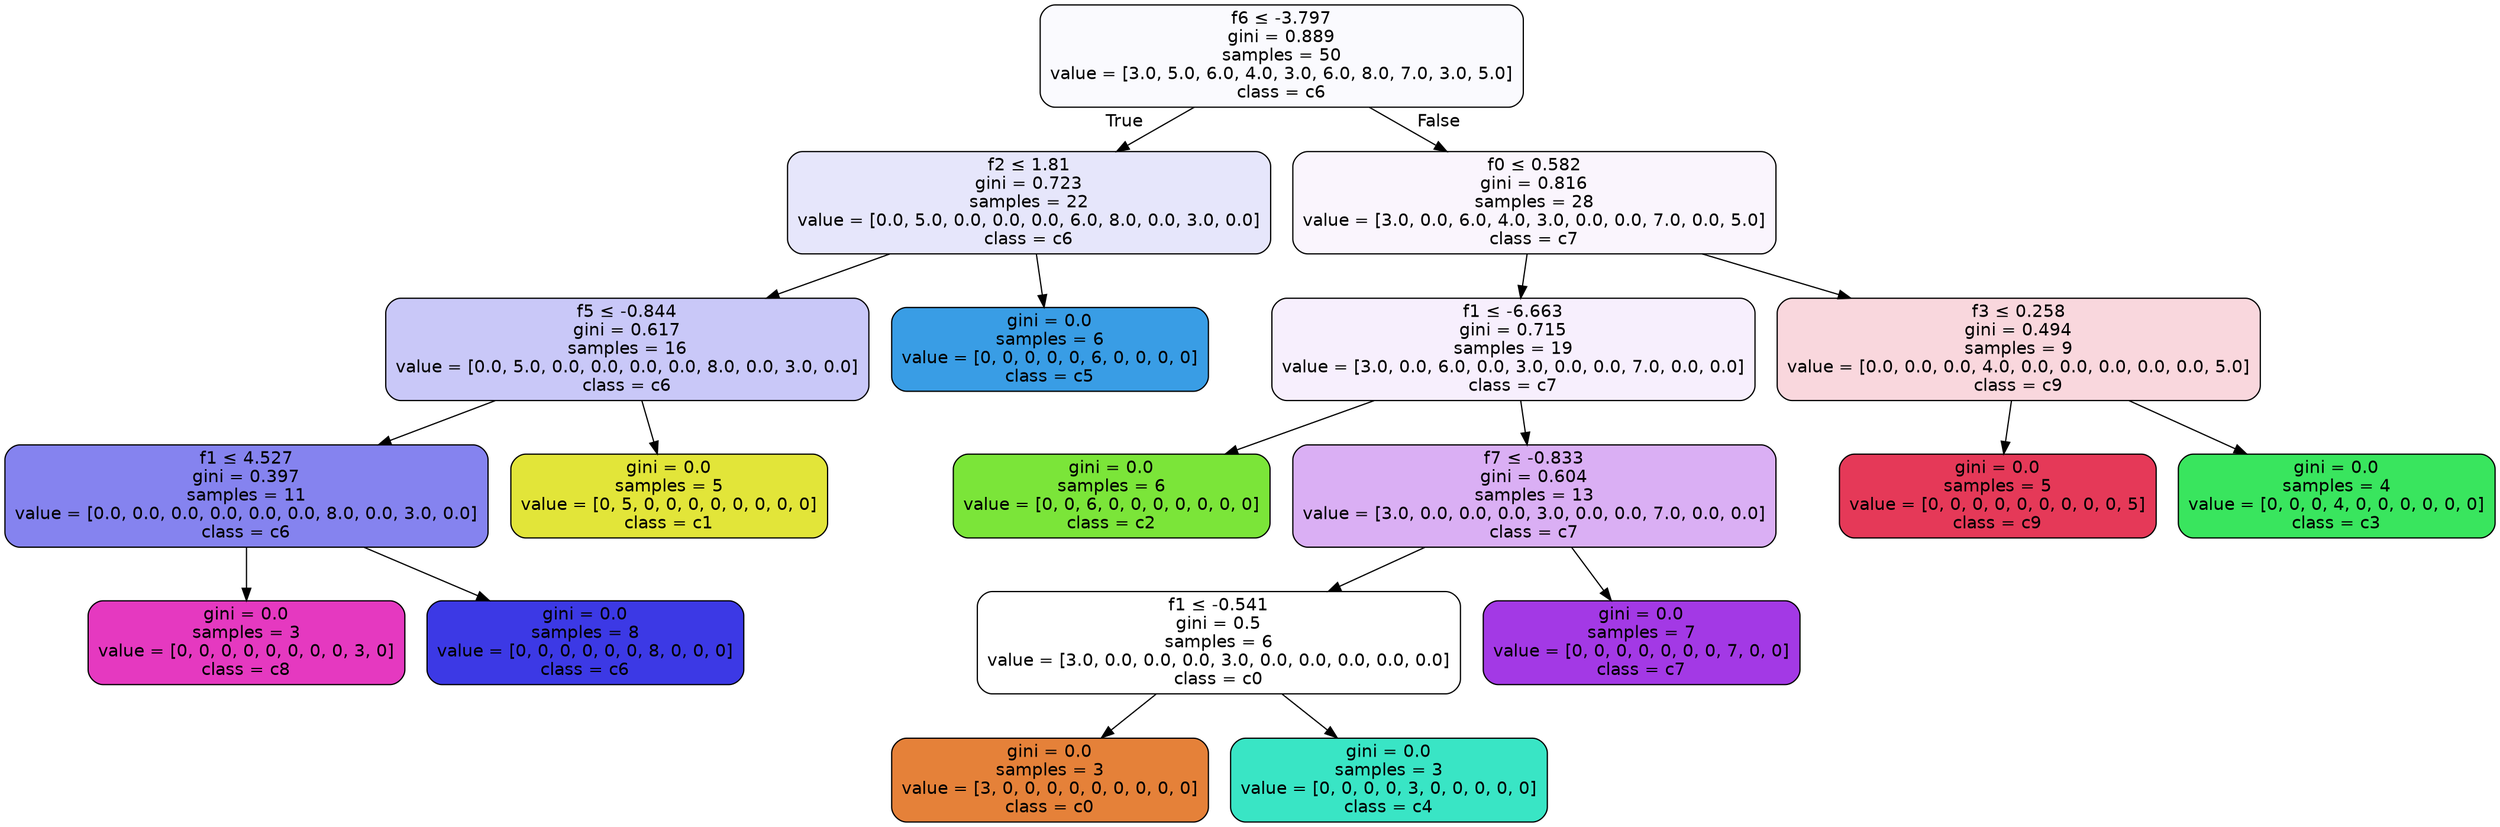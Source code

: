 digraph Tree {
node [shape=box, style="filled, rounded", color="black", fontname=helvetica] ;
edge [fontname=helvetica] ;
0 [label=<f6 &le; -3.797<br/>gini = 0.889<br/>samples = 50<br/>value = [3.0, 5.0, 6.0, 4.0, 3.0, 6.0, 8.0, 7.0, 3.0, 5.0]<br/>class = c6>, fillcolor="#3c39e506"] ;
1 [label=<f2 &le; 1.81<br/>gini = 0.723<br/>samples = 22<br/>value = [0.0, 5.0, 0.0, 0.0, 0.0, 6.0, 8.0, 0.0, 3.0, 0.0]<br/>class = c6>, fillcolor="#3c39e520"] ;
0 -> 1 [labeldistance=2.5, labelangle=45, headlabel="True"] ;
2 [label=<f5 &le; -0.844<br/>gini = 0.617<br/>samples = 16<br/>value = [0.0, 5.0, 0.0, 0.0, 0.0, 0.0, 8.0, 0.0, 3.0, 0.0]<br/>class = c6>, fillcolor="#3c39e546"] ;
1 -> 2 ;
3 [label=<f1 &le; 4.527<br/>gini = 0.397<br/>samples = 11<br/>value = [0.0, 0.0, 0.0, 0.0, 0.0, 0.0, 8.0, 0.0, 3.0, 0.0]<br/>class = c6>, fillcolor="#3c39e59f"] ;
2 -> 3 ;
4 [label=<gini = 0.0<br/>samples = 3<br/>value = [0, 0, 0, 0, 0, 0, 0, 0, 3, 0]<br/>class = c8>, fillcolor="#e539c0ff"] ;
3 -> 4 ;
5 [label=<gini = 0.0<br/>samples = 8<br/>value = [0, 0, 0, 0, 0, 0, 8, 0, 0, 0]<br/>class = c6>, fillcolor="#3c39e5ff"] ;
3 -> 5 ;
6 [label=<gini = 0.0<br/>samples = 5<br/>value = [0, 5, 0, 0, 0, 0, 0, 0, 0, 0]<br/>class = c1>, fillcolor="#e2e539ff"] ;
2 -> 6 ;
7 [label=<gini = 0.0<br/>samples = 6<br/>value = [0, 0, 0, 0, 0, 6, 0, 0, 0, 0]<br/>class = c5>, fillcolor="#399de5ff"] ;
1 -> 7 ;
8 [label=<f0 &le; 0.582<br/>gini = 0.816<br/>samples = 28<br/>value = [3.0, 0.0, 6.0, 4.0, 3.0, 0.0, 0.0, 7.0, 0.0, 5.0]<br/>class = c7>, fillcolor="#a339e50c"] ;
0 -> 8 [labeldistance=2.5, labelangle=-45, headlabel="False"] ;
9 [label=<f1 &le; -6.663<br/>gini = 0.715<br/>samples = 19<br/>value = [3.0, 0.0, 6.0, 0.0, 3.0, 0.0, 0.0, 7.0, 0.0, 0.0]<br/>class = c7>, fillcolor="#a339e514"] ;
8 -> 9 ;
10 [label=<gini = 0.0<br/>samples = 6<br/>value = [0, 0, 6, 0, 0, 0, 0, 0, 0, 0]<br/>class = c2>, fillcolor="#7be539ff"] ;
9 -> 10 ;
11 [label=<f7 &le; -0.833<br/>gini = 0.604<br/>samples = 13<br/>value = [3.0, 0.0, 0.0, 0.0, 3.0, 0.0, 0.0, 7.0, 0.0, 0.0]<br/>class = c7>, fillcolor="#a339e566"] ;
9 -> 11 ;
12 [label=<f1 &le; -0.541<br/>gini = 0.5<br/>samples = 6<br/>value = [3.0, 0.0, 0.0, 0.0, 3.0, 0.0, 0.0, 0.0, 0.0, 0.0]<br/>class = c0>, fillcolor="#e5813900"] ;
11 -> 12 ;
13 [label=<gini = 0.0<br/>samples = 3<br/>value = [3, 0, 0, 0, 0, 0, 0, 0, 0, 0]<br/>class = c0>, fillcolor="#e58139ff"] ;
12 -> 13 ;
14 [label=<gini = 0.0<br/>samples = 3<br/>value = [0, 0, 0, 0, 3, 0, 0, 0, 0, 0]<br/>class = c4>, fillcolor="#39e5c5ff"] ;
12 -> 14 ;
15 [label=<gini = 0.0<br/>samples = 7<br/>value = [0, 0, 0, 0, 0, 0, 0, 7, 0, 0]<br/>class = c7>, fillcolor="#a339e5ff"] ;
11 -> 15 ;
16 [label=<f3 &le; 0.258<br/>gini = 0.494<br/>samples = 9<br/>value = [0.0, 0.0, 0.0, 4.0, 0.0, 0.0, 0.0, 0.0, 0.0, 5.0]<br/>class = c9>, fillcolor="#e5395833"] ;
8 -> 16 ;
17 [label=<gini = 0.0<br/>samples = 5<br/>value = [0, 0, 0, 0, 0, 0, 0, 0, 0, 5]<br/>class = c9>, fillcolor="#e53958ff"] ;
16 -> 17 ;
18 [label=<gini = 0.0<br/>samples = 4<br/>value = [0, 0, 0, 4, 0, 0, 0, 0, 0, 0]<br/>class = c3>, fillcolor="#39e55eff"] ;
16 -> 18 ;
}
